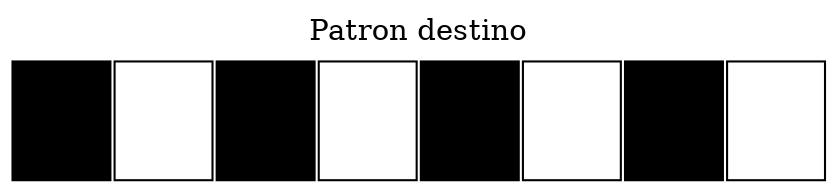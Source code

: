   
       digraph html {
       labelloc="t";
       label="Patron destino";
        tabla [shape=none, margin=0, label=<
        <TABLE BORDER="0" CELLBORDER="1" CELLSPACING="2.5" CELLPADDING="20">
           <TR>
 <TD BGCOLOR="black"> </TD>
 <TD> </TD>
 <TD BGCOLOR="black"> </TD>
 <TD> </TD>
 <TD BGCOLOR="black"> </TD>
 <TD> </TD>
 <TD BGCOLOR="black"> </TD>
 <TD> </TD>
</TR>
</TABLE>>];}  